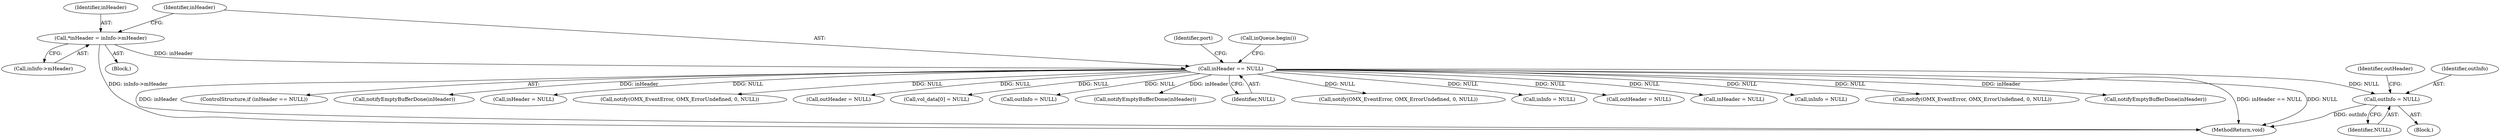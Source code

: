 digraph "0_Android_d2f47191538837e796e2b10c1ff7e1ee35f6e0ab@pointer" {
"1000229" [label="(Call,outInfo = NULL)"];
"1000142" [label="(Call,inHeader == NULL)"];
"1000136" [label="(Call,*inHeader = inInfo->mHeader)"];
"1000615" [label="(MethodReturn,void)"];
"1000233" [label="(Identifier,outHeader)"];
"1000137" [label="(Identifier,inHeader)"];
"1000141" [label="(ControlStructure,if (inHeader == NULL))"];
"1000143" [label="(Identifier,inHeader)"];
"1000383" [label="(Call,notifyEmptyBufferDone(inHeader))"];
"1000156" [label="(Identifier,port)"];
"1000136" [label="(Call,*inHeader = inInfo->mHeader)"];
"1000231" [label="(Identifier,NULL)"];
"1000385" [label="(Call,inHeader = NULL)"];
"1000329" [label="(Call,notify(OMX_EventError, OMX_ErrorUndefined, 0, NULL))"];
"1000234" [label="(Call,outHeader = NULL)"];
"1000230" [label="(Identifier,outInfo)"];
"1000192" [label="(Block,)"];
"1000278" [label="(Call,vol_data[0] = NULL)"];
"1000229" [label="(Call,outInfo = NULL)"];
"1000605" [label="(Call,outInfo = NULL)"];
"1000147" [label="(Call,inQueue.begin())"];
"1000556" [label="(Call,notifyEmptyBufferDone(inHeader))"];
"1000144" [label="(Identifier,NULL)"];
"1000348" [label="(Call,notify(OMX_EventError, OMX_ErrorUndefined, 0, NULL))"];
"1000553" [label="(Call,inInfo = NULL)"];
"1000610" [label="(Call,outHeader = NULL)"];
"1000142" [label="(Call,inHeader == NULL)"];
"1000558" [label="(Call,inHeader = NULL)"];
"1000380" [label="(Call,inInfo = NULL)"];
"1000129" [label="(Block,)"];
"1000489" [label="(Call,notify(OMX_EventError, OMX_ErrorUndefined, 0, NULL))"];
"1000182" [label="(Call,notifyEmptyBufferDone(inHeader))"];
"1000138" [label="(Call,inInfo->mHeader)"];
"1000229" -> "1000192"  [label="AST: "];
"1000229" -> "1000231"  [label="CFG: "];
"1000230" -> "1000229"  [label="AST: "];
"1000231" -> "1000229"  [label="AST: "];
"1000233" -> "1000229"  [label="CFG: "];
"1000229" -> "1000615"  [label="DDG: outInfo"];
"1000142" -> "1000229"  [label="DDG: NULL"];
"1000142" -> "1000141"  [label="AST: "];
"1000142" -> "1000144"  [label="CFG: "];
"1000143" -> "1000142"  [label="AST: "];
"1000144" -> "1000142"  [label="AST: "];
"1000147" -> "1000142"  [label="CFG: "];
"1000156" -> "1000142"  [label="CFG: "];
"1000142" -> "1000615"  [label="DDG: inHeader == NULL"];
"1000142" -> "1000615"  [label="DDG: NULL"];
"1000142" -> "1000615"  [label="DDG: inHeader"];
"1000136" -> "1000142"  [label="DDG: inHeader"];
"1000142" -> "1000182"  [label="DDG: inHeader"];
"1000142" -> "1000234"  [label="DDG: NULL"];
"1000142" -> "1000278"  [label="DDG: NULL"];
"1000142" -> "1000329"  [label="DDG: NULL"];
"1000142" -> "1000348"  [label="DDG: NULL"];
"1000142" -> "1000380"  [label="DDG: NULL"];
"1000142" -> "1000383"  [label="DDG: inHeader"];
"1000142" -> "1000385"  [label="DDG: NULL"];
"1000142" -> "1000489"  [label="DDG: NULL"];
"1000142" -> "1000553"  [label="DDG: NULL"];
"1000142" -> "1000556"  [label="DDG: inHeader"];
"1000142" -> "1000558"  [label="DDG: NULL"];
"1000142" -> "1000605"  [label="DDG: NULL"];
"1000142" -> "1000610"  [label="DDG: NULL"];
"1000136" -> "1000129"  [label="AST: "];
"1000136" -> "1000138"  [label="CFG: "];
"1000137" -> "1000136"  [label="AST: "];
"1000138" -> "1000136"  [label="AST: "];
"1000143" -> "1000136"  [label="CFG: "];
"1000136" -> "1000615"  [label="DDG: inInfo->mHeader"];
}
